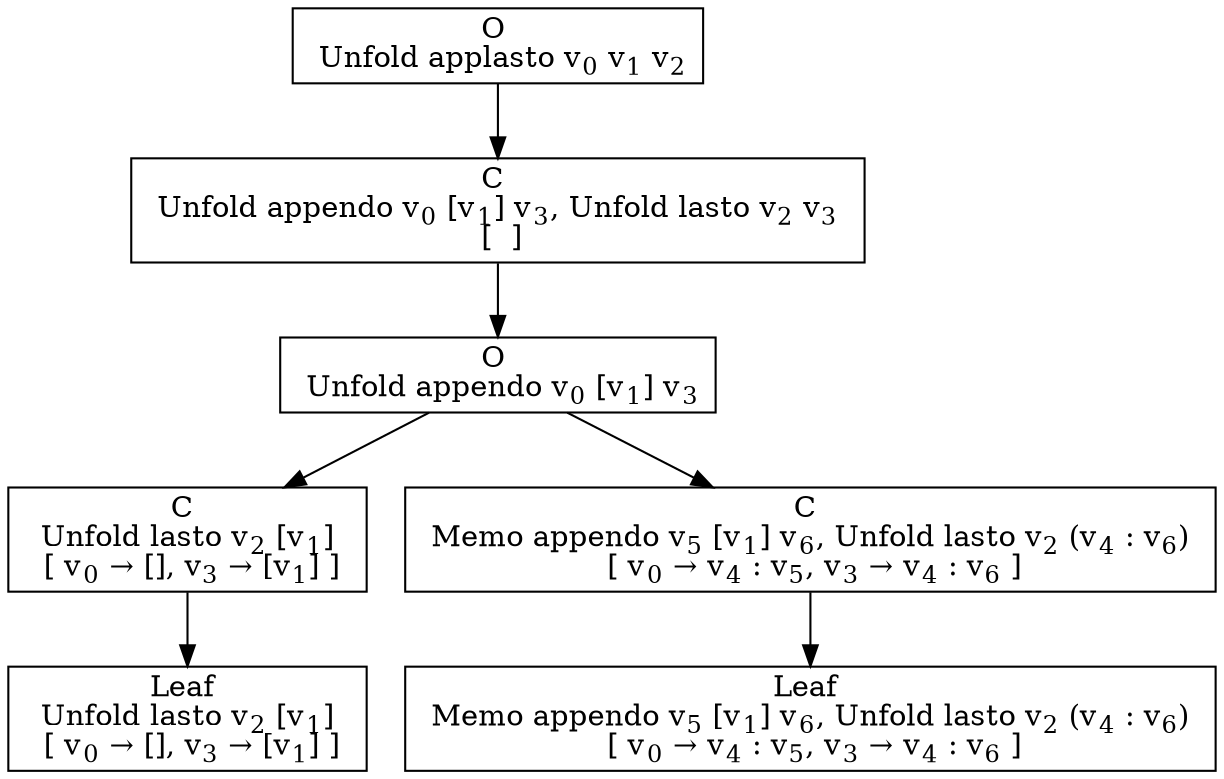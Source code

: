 digraph {
    graph [rankdir=TB
          ,bgcolor=transparent];
    node [shape=box
         ,fillcolor=white
         ,style=filled];
    0 [label=<O <BR/> Unfold applasto v<SUB>0</SUB> v<SUB>1</SUB> v<SUB>2</SUB>>];
    1 [label=<C <BR/> Unfold appendo v<SUB>0</SUB> [v<SUB>1</SUB>] v<SUB>3</SUB>, Unfold lasto v<SUB>2</SUB> v<SUB>3</SUB> <BR/>  [  ] >];
    2 [label=<O <BR/> Unfold appendo v<SUB>0</SUB> [v<SUB>1</SUB>] v<SUB>3</SUB>>];
    3 [label=<C <BR/> Unfold lasto v<SUB>2</SUB> [v<SUB>1</SUB>] <BR/>  [ v<SUB>0</SUB> &rarr; [], v<SUB>3</SUB> &rarr; [v<SUB>1</SUB>] ] >];
    4 [label=<C <BR/> Memo appendo v<SUB>5</SUB> [v<SUB>1</SUB>] v<SUB>6</SUB>, Unfold lasto v<SUB>2</SUB> (v<SUB>4</SUB> : v<SUB>6</SUB>) <BR/>  [ v<SUB>0</SUB> &rarr; v<SUB>4</SUB> : v<SUB>5</SUB>, v<SUB>3</SUB> &rarr; v<SUB>4</SUB> : v<SUB>6</SUB> ] >];
    5 [label=<Leaf <BR/> Unfold lasto v<SUB>2</SUB> [v<SUB>1</SUB>] <BR/>  [ v<SUB>0</SUB> &rarr; [], v<SUB>3</SUB> &rarr; [v<SUB>1</SUB>] ] >];
    6 [label=<Leaf <BR/> Memo appendo v<SUB>5</SUB> [v<SUB>1</SUB>] v<SUB>6</SUB>, Unfold lasto v<SUB>2</SUB> (v<SUB>4</SUB> : v<SUB>6</SUB>) <BR/>  [ v<SUB>0</SUB> &rarr; v<SUB>4</SUB> : v<SUB>5</SUB>, v<SUB>3</SUB> &rarr; v<SUB>4</SUB> : v<SUB>6</SUB> ] >];
    0 -> 1 [label=""];
    1 -> 2 [label=""];
    2 -> 3 [label=""];
    2 -> 4 [label=""];
    3 -> 5 [label=""];
    4 -> 6 [label=""];
}